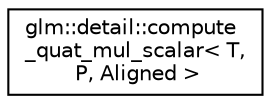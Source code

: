 digraph "Graphical Class Hierarchy"
{
 // LATEX_PDF_SIZE
  edge [fontname="Helvetica",fontsize="10",labelfontname="Helvetica",labelfontsize="10"];
  node [fontname="Helvetica",fontsize="10",shape=record];
  rankdir="LR";
  Node0 [label="glm::detail::compute\l_quat_mul_scalar\< T,\l P, Aligned \>",height=0.2,width=0.4,color="black", fillcolor="white", style="filled",URL="$structglm_1_1detail_1_1compute__quat__mul__scalar.html",tooltip=" "];
}
